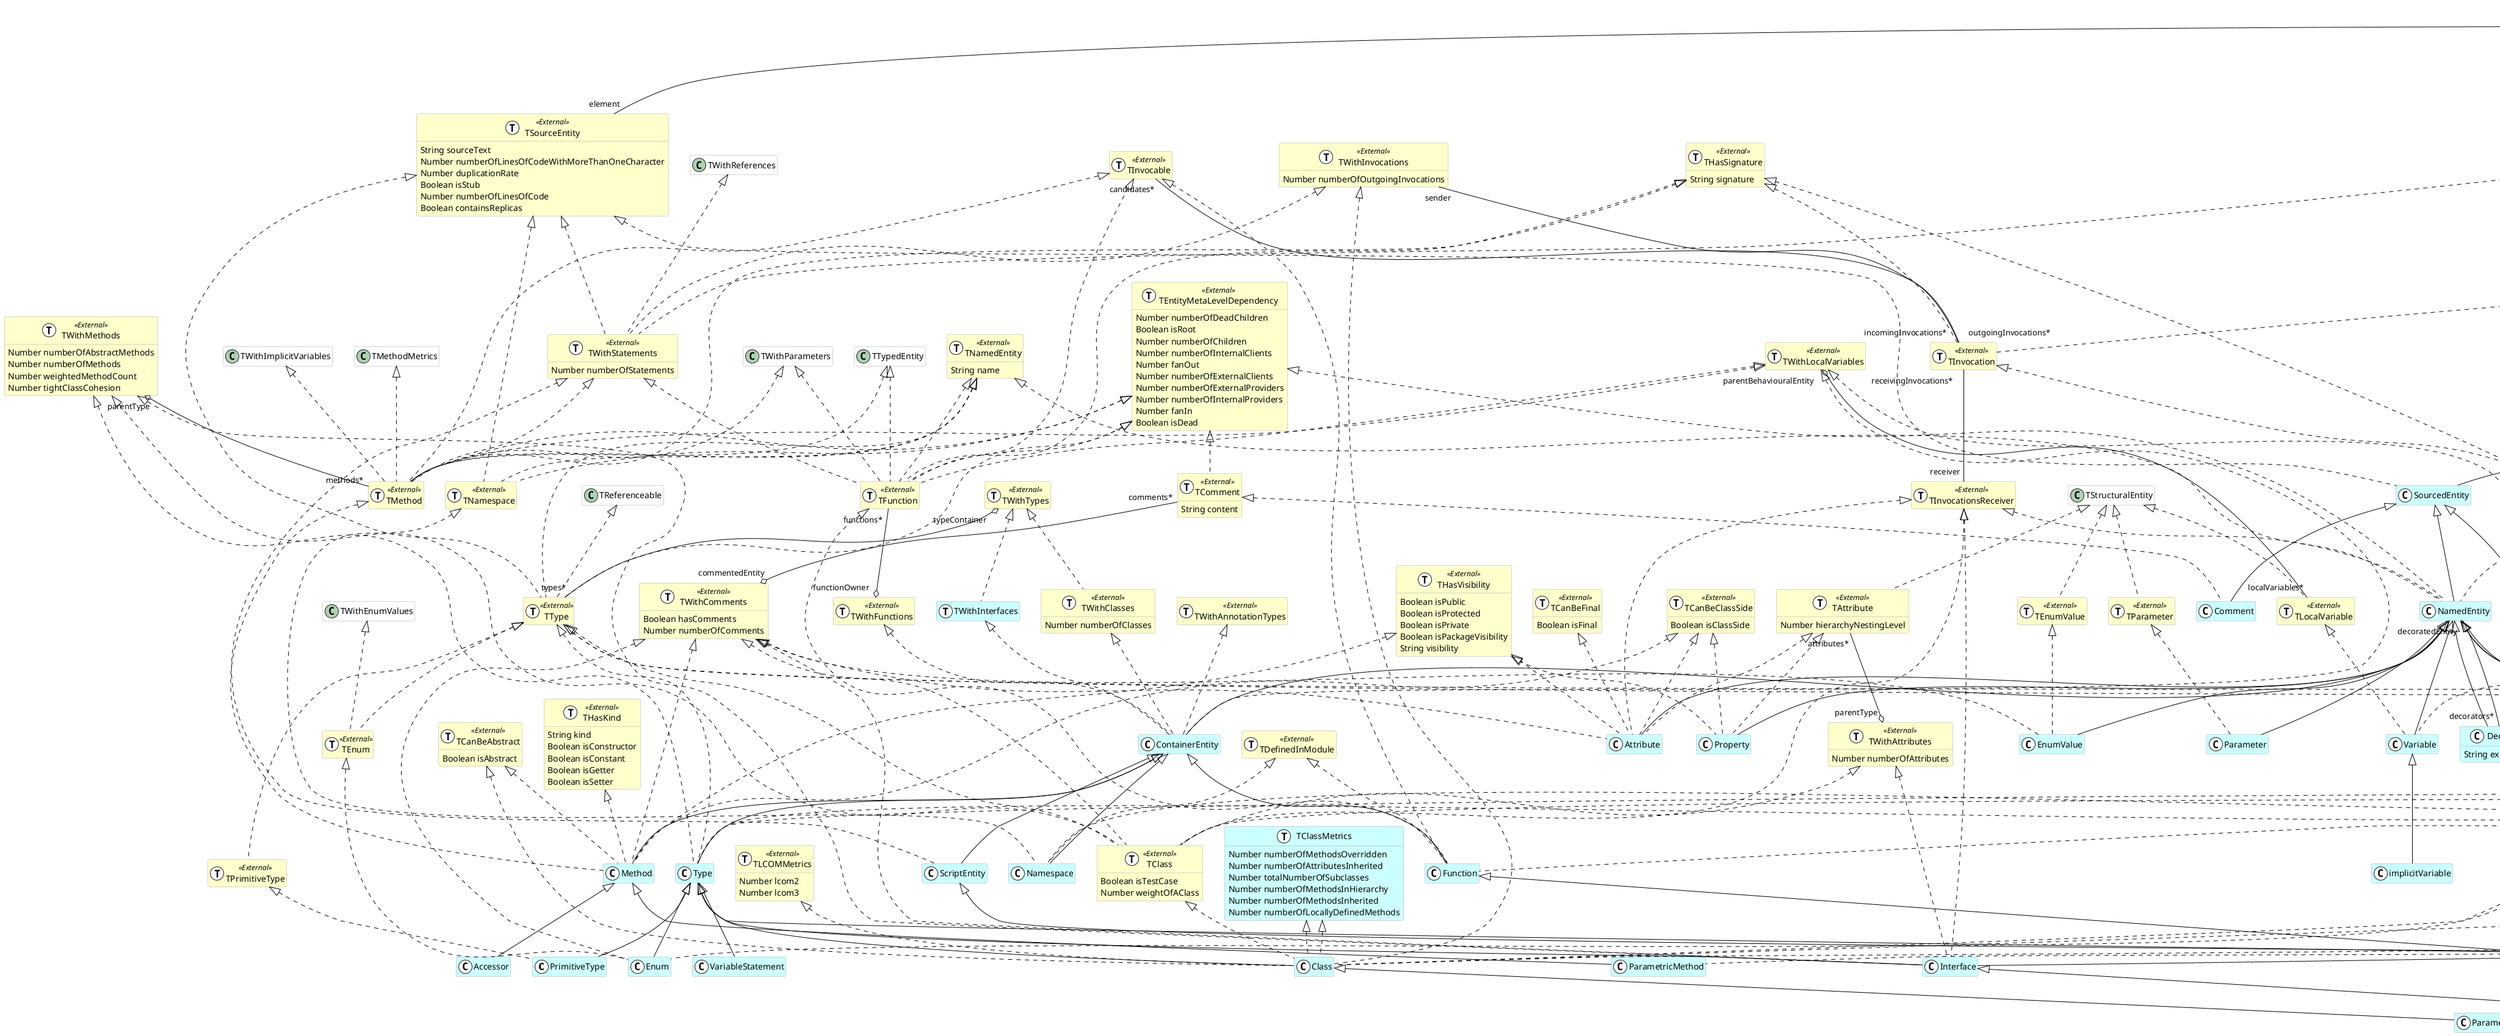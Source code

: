 @startumlhide empty membersskinparam class {  BackgroundColor white  ArrowColor black  BorderColor darkGray}class PrimitiveType <<(C,white)>> #CCFFFF {}class ParameterConcretization <<(C,white)>> #CCFFFF {}class TNamespace <<(T,white)External>> #FFFFCC {}class TAttribute <<(T,white)External>> #FFFFCC {  Number hierarchyNestingLevel}class Accessor <<(C,white)>> #CCFFFF {}class ParametricClass <<(C,white)>> #CCFFFF {}class TFunction <<(T,white)External>> #FFFFCC {}class TConcretization <<(T,white)External>> #FFFFCC {}class TSourceAnchor <<(T,white)External>> #FFFFCC {  Number lineCount}class SourcedEntity <<(C,white)>> #CCFFFF {}class Method <<(C,white)>> #CCFFFF {}class SourceAnchor <<(C,white)>> #CCFFFF {}class TWithTypes <<(T,white)External>> #FFFFCC {}class Concretization <<(C,white)>> #CCFFFF {}class ParameterType <<(C,white)>> #CCFFFF {}class Property <<(C,white)>> #CCFFFF {}class Function <<(C,white)>> #CCFFFF {}class TComment <<(T,white)External>> #FFFFCC {  String content}class TParameterConcretization <<(T,white)External>> #FFFFCC {}class TEnum <<(T,white)External>> #FFFFCC {}class Module <<(C,white)>> #CCFFFF {}class TWithComments <<(T,white)External>> #FFFFCC {  Boolean hasComments  Number numberOfComments}class VariableStatement <<(C,white)>> #CCFFFF {}class ContainerEntity <<(C,white)>> #CCFFFF {}class TType <<(T,white)External>> #FFFFCC {}class TImplementation <<(T,white)External>> #FFFFCC {}class Import <<(C,white)>> #CCFFFF {}class TFile <<(T,white)External>> #FFFFCC {  Number averageNumberOfCharactersPerLine  Number numberOfEmptyLinesOfText  Number totalNumberOfLinesOfText  Number numberOfCharacters  Number numberOfKiloBytes  Number numberOfBytes}class TInheritance <<(T,white)External>> #FFFFCC {}class TSourceEntity <<(T,white)External>> #FFFFCC {  String sourceText  Number numberOfLinesOfCodeWithMoreThanOneCharacter  Number duplicationRate  Boolean isStub  Number numberOfLinesOfCode  Boolean containsReplicas}class TWithLocalVariables <<(T,white)External>> #FFFFCC {}class TWithInheritances <<(T,white)External>> #FFFFCC {  Number numberOfDirectSubclasses  Number subclassHierarchyDepth  Number hierarchyNestingLevel  Number numberOfSubclasses}class Folder <<(C,white)>> #CCFFFF {}class THasVisibility <<(T,white)External>> #FFFFCC {  Boolean isPublic  Boolean isProtected  Boolean isPrivate  Boolean isPackageVisibility  String visibility}class TFolder <<(T,white)External>> #FFFFCC {  Number totalNumberOfLinesOfText  Number numberOfFiles  Number numberOfEmptyLinesOfText  Number numberOfFolders}class TInvocable <<(T,white)External>> #FFFFCC {}class TWithFunctions <<(T,white)External>> #FFFFCC {}class ParametricMethod <<(C,white)>> #CCFFFF {}class Invocation <<(C,white)>> #CCFFFF {}class Comment <<(C,white)>> #CCFFFF {}class Attribute <<(C,white)>> #CCFFFF {}class TGenericParameterType <<(T,white)External>> #FFFFCC {}class Model <<(C,white)External>> #FFFFCC {  Number numberOfLinesOfCodePerMethod  Number averageCyclomaticComplexity  Number numberOfModelClasses  Number numberOfLinesOfCodePerPackage  Number numberOfClassesPerPackage  Number numberOfClasses  Number numberOfMethods  Number numberOfClassesPerPackage  Number numberOfModelMethods  Number numberOfLinesOfCode  Number numberOfLinesOfCodePerClass}class Enum <<(C,white)>> #CCFFFF {}class TEntityMetaLevelDependency <<(T,white)External>> #FFFFCC {  Number numberOfDeadChildren  Boolean isRoot  Number numberOfChildren  Number numberOfInternalClients  Number fanOut  Number numberOfExternalClients  Number numberOfExternalProviders  Number numberOfInternalProviders  Number fanIn  Boolean isDead}class TWithInvocations <<(T,white)External>> #FFFFCC {  Number numberOfOutgoingInvocations}class TEnumValue <<(T,white)External>> #FFFFCC {}class ParametricInterface <<(C,white)>> #CCFFFF {}class Reference <<(C,white)>> #CCFFFF {}class Interface <<(C,white)>> #CCFFFF {}class TCanBeFinal <<(T,white)External>> #FFFFCC {  Boolean isFinal}class Implementation <<(C,white)>> #CCFFFF {}class Alias <<(C,white)>> #CCFFFF {}class TConcreteParameterType <<(T,white)External>> #FFFFCC {}class TWithMethods <<(T,white)External>> #FFFFCC {  Number numberOfAbstractMethods  Number numberOfMethods  Number weightedMethodCount  Number tightClassCohesion}class TClass <<(T,white)External>> #FFFFCC {  Boolean isTestCase  Number weightOfAClass}class Entity <<(C,white)External>> #FFFFCC {  Boolean isDead  Number numberOfTags  Boolean isTagged}class ParametricFunction <<(C,white)>> #CCFFFF {}class TPrimitiveType <<(T,white)External>> #FFFFCC {}class EnumValue <<(C,white)>> #CCFFFF {}class IndexedFileAnchor <<(C,white)>> #CCFFFF {}class Parameter <<(C,white)>> #CCFFFF {}class TWithAccesses <<(T,white)External>> #FFFFCC {}class FamixTypeScriptModel <<(C,white)>> #CCFFFF {}class Inheritance <<(C,white)>> #CCFFFF {}class TParameter <<(T,white)External>> #FFFFCC {}class TLocalVariable <<(T,white)External>> #FFFFCC {}class TWithStatements <<(T,white)External>> #FFFFCC {  Number numberOfStatements}class TInvocation <<(T,white)External>> #FFFFCC {}class SourceTextAnchor <<(C,white)>> #CCFFFF {}class THasSignature <<(T,white)External>> #FFFFCC {  String signature}class Variable <<(C,white)>> #CCFFFF {}class TInvocationsReceiver <<(T,white)External>> #FFFFCC {}class TWithAttributes <<(T,white)External>> #FFFFCC {  Number numberOfAttributes}class TClassMetrics <<(T,white)External>> #FFFFCC {  Number numberOfMethodsOverridden  Number numberOfAttributesInherited  Number totalNumberOfSubclasses  Number numberOfMethodsInHierarchy  Number numberOfMethodsInherited  Number numberOfLocallyDefinedMethods}class TDefinedInModule <<(T,white)External>> #FFFFCC {}class SourceLanguage <<(C,white)>> #CCFFFF {}class TWithImports <<(T,white)External>> #FFFFCC {}class THasKind <<(T,white)External>> #FFFFCC {  String kind  Boolean isConstructor  Boolean isConstant  Boolean isGetter  Boolean isSetter}class TClassMetrics <<(T,white)>> #CCFFFF {}class TMethod <<(T,white)External>> #FFFFCC {}class NamedEntity <<(C,white)>> #CCFFFF {}class TWithClasses <<(T,white)External>> #FFFFCC {  Number numberOfClasses}class TCanBeClassSide <<(T,white)External>> #FFFFCC {  Boolean isClassSide}class TWithAnnotationTypes <<(T,white)External>> #FFFFCC {}class TEntityCreator <<(T,white)>> #CCFFFF {}class Decorator <<(C,white)>> #CCFFFF {  String expression}class THasImmediateSource <<(T,white)External>> #FFFFCC {  String source}class TImport <<(T,white)External>> #FFFFCC {}class TAccess <<(T,white)External>> #FFFFCC {  Boolean isWrite  Boolean isReadWriteUnknown  Boolean isRead}class implicitVariable <<(C,white)>> #CCFFFF {}class Class <<(C,white)>> #CCFFFF {}class Access <<(C,white)>> #CCFFFF {}class ScriptEntity <<(C,white)>> #CCFFFF {}class TImplementable <<(T,white)External>> #FFFFCC {}class Type <<(C,white)>> #CCFFFF {}class TLCOMMetrics <<(T,white)External>> #FFFFCC {  Number lcom2  Number lcom3}class TCanImplement <<(T,white)External>> #FFFFCC {}class TWithInterfaces <<(T,white)>> #CCFFFF {}class TNamedEntity <<(T,white)External>> #FFFFCC {  String name}class JSDoc <<(C,white)>> #CCFFFF {}class TSourceLanguage <<(T,white)External>> #FFFFCC {}class TCanBeAbstract <<(T,white)External>> #FFFFCC {  Boolean isAbstract}class TImportable <<(T,white)External>> #FFFFCC {}class TParametricEntity <<(T,white)External>> #FFFFCC {}class File <<(C,white)>> #CCFFFF {}class Entity <<(C,white)>> #CCFFFF {}class Namespace <<(C,white)>> #CCFFFF {}class TIndexedFileNavigation <<(T,white)External>> #FFFFCC {  Number endPos  Number startPos}Type <|-- PrimitiveTypeEntity <|-- ParameterConcretizationMethod <|-- AccessorClass <|-- ParametricClassEntity <|-- SourcedEntityContainerEntity <|-- MethodEntity <|-- SourceAnchorType <|-- ParameterTypeNamedEntity <|-- PropertyEntity <|-- ConcretizationContainerEntity <|-- FunctionScriptEntity <|-- ModuleType <|-- VariableStatementNamedEntity <|-- ContainerEntityEntity <|-- ImportNamedEntity <|-- FolderMethod <|-- ParametricMethodSourcedEntity <|-- CommentAbstractGroup <|-- ModelType <|-- EnumEntity <|-- InvocationInterface <|-- ParametricInterfaceEntity <|-- ReferenceNamedEntity <|-- AttributeType <|-- InterfaceEntity <|-- ImplementationNamedEntity <|-- AliasObject <|-- EntityFunction <|-- ParametricFunctionNamedEntity <|-- EnumValueSourceAnchor <|-- IndexedFileAnchorNamedEntity <|-- ParameterModel <|-- FamixTypeScriptModelEntity <|-- InheritanceSourceAnchor <|-- SourceTextAnchorNamedEntity <|-- VariableEntity <|-- SourceLanguageSourcedEntity <|-- NamedEntityNamedEntity <|-- DecoratorVariable <|-- implicitVariableType <|-- ClassEntity <|-- AccessContainerEntity <|-- TypeSourcedEntity <|-- JSDocContainerEntity <|-- ScriptEntityNamedEntity <|-- FileEntity <|-- EntityContainerEntity <|-- NamespaceTNamespace <|.. NamespaceTFileAnchor <|.. TIndexedFileNavigationTParameterConcretization <|.. ParameterConcretizationTPrimitiveType <|.. PrimitiveTypeTStructuralEntity <|.. TAttributeTParametricEntity <|.. ParametricClassTNamedEntity <|.. TNamespaceTSourceEntity <|.. TNamespaceTEntityMetaLevelDependency <|.. TNamespaceTHasSignature <|.. TFunctionTInvocable <|.. TFunctionTNamedEntity <|.. TFunctionTTypedEntity <|.. TFunctionTWithLocalVariables <|.. TFunctionTWithParameters <|.. TFunctionTWithStatements <|.. TFunctionTEntityMetaLevelDependency <|.. TFunctionTSourceEntity <|.. SourcedEntityTAssociation <|.. TConcretizationTCanBeAbstract <|.. MethodTCanBeClassSide <|.. MethodTHasKind <|.. MethodTHasVisibility <|.. MethodTMethod <|.. MethodTWithComments <|.. MethodTSourceAnchor <|.. SourceAnchorTGenericParameterType <|.. ParameterTypeTWithInheritances <|.. ParameterTypeTAttribute <|.. PropertyTCanBeClassSide <|.. PropertyTHasVisibility <|.. PropertyTConcretization <|.. ConcretizationTDefinedInModule <|.. FunctionTFunction <|.. FunctionTImportable <|.. FunctionTInvocable <|.. FunctionTEntityMetaLevelDependency <|.. TCommentTAssociation <|.. TParameterConcretizationTType <|.. TEnumTWithEnumValues <|.. TEnumTImportable <|.. ModuleTWithImports <|.. ModuleTWithLocalVariables <|.. ModuleTNamedEntity <|.. TTypeTReferenceable <|.. TTypeTSourceEntity <|.. TTypeTEntityMetaLevelDependency <|.. TTypeTWithAnnotationTypes <|.. ContainerEntityTWithClasses <|.. ContainerEntityTWithFunctions <|.. ContainerEntityTWithLocalVariables <|.. ContainerEntityTImport <|.. ImportTWithInterfaces <|.. ContainerEntityTFileSystemEntity <|.. TFileTAssociation <|.. TImplementationTAssociation <|.. TInheritanceTFolder <|.. FolderTFileSystemEntity <|.. TFolderTParametricEntity <|.. ParametricMethodTComment <|.. CommentTType <|.. TGenericParameterTypeTStructuralEntity <|.. TEnumValueTEnum <|.. EnumTImportable <|.. EnumTWithComments <|.. EnumTParametricEntity <|.. ParametricInterfaceTHasSignature <|.. InvocationTInvocation <|.. InvocationTAttribute <|.. AttributeTCanBeClassSide <|.. AttributeTCanBeFinal <|.. AttributeTHasVisibility <|.. AttributeTImplementable <|.. InterfaceTInvocationsReceiver <|.. InterfaceTWithAttributes <|.. InterfaceTWithComments <|.. InterfaceTWithInheritances <|.. InterfaceTWithMethods <|.. InterfaceTInvocationsReceiver <|.. AttributeTImplementation <|.. ImplementationTWithComments <|.. AttributeTImportable <|.. AliasTType <|.. TConcreteParameterTypeTInvocationsReceiver <|.. TClassTType <|.. TClassTWithAttributes <|.. TClassTWithComments <|.. TClassTWithInheritances <|.. TClassTWithMethods <|.. TClassTParametricEntity <|.. ParametricFunctionTType <|.. TPrimitiveTypeTEnumValue <|.. EnumValueTWithComments <|.. EnumValueTIndexedFileNavigation <|.. IndexedFileAnchorTParameter <|.. ParameterTEntityCreator <|.. FamixTypeScriptModelTStructuralEntity <|.. TParameterTInheritance <|.. InheritanceTStructuralEntity <|.. TLocalVariableTSourceEntity <|.. TWithStatementsTWithAccesses <|.. TWithStatementsTWithInvocations <|.. TWithStatementsTWithReferences <|.. TWithStatementsTAssociation <|.. TInvocationTHasSignature <|.. TInvocationTHasImmediateSource <|.. SourceTextAnchorTImportable <|.. VariableTLocalVariable <|.. VariableTSourceLanguage <|.. SourceLanguageTHasSignature <|.. TMethodTInvocable <|.. TMethodTMethodMetrics <|.. TMethodTNamedEntity <|.. TMethodTTypedEntity <|.. TMethodTWithImplicitVariables <|.. TMethodTWithLocalVariables <|.. TMethodTWithParameters <|.. TMethodTImportable <|.. NamedEntityTInvocationsReceiver <|.. NamedEntityTNamedEntity <|.. NamedEntityTEntityMetaLevelDependency <|.. NamedEntityTWithStatements <|.. TMethodTEntityMetaLevelDependency <|.. TMethodTWithTypes <|.. TWithClassesTImportable <|.. DecoratorTSourceAnchor <|.. THasImmediateSourceTAssociation <|.. TImportTAssociation <|.. TAccessTCanBeAbstract <|.. ClassTCanImplement <|.. ClassTClass <|.. ClassTClassMetrics <|.. ClassTImportable <|.. ClassTLCOMMetrics <|.. ClassTWithAccesses <|.. ClassTWithInvocations <|.. ClassTClassMetrics <|.. ClassTConcreteParameterType <|.. TypeTImportable <|.. TypeTType <|.. TypeTWithMethods <|.. TypeTWithTypes <|.. TWithInterfacesTAccess <|.. AccessTWithStatements <|.. ScriptEntityTFile <|.. FileTDefinedInModule <|.. NamespaceTImportable <|.. NamespaceTAttribute "attributes*" --o "parentType" TWithAttributesTImplementation "implementations*" -- "interface" TImplementableTParameterConcretization "concretizations*" -- "genericParameter" TGenericParameterTypeTParameterConcretization "generics*" -- "concreteParameter" TConcreteParameterTypeTInvocable "candidates*" -- "incomingInvocations*" TInvocationTConcreteParameterType "concreteParameters*" -- "concreteEntities*" TParametricEntityNamedEntity "decoratedEntity" -- "decorators*" DecoratorTFunction "functions*" --o "functionOwner" TWithFunctionsTConcretization "genericization" -- "concreteEntity" TParametricEntityTWithLocalVariables "parentBehaviouralEntity" o-- "localVariables*" TLocalVariableTGenericParameterType "genericParameters*" -- "genericEntities*" TParametricEntityTConcretization "concretizations*" -- "parameterConcretizations*" TParameterConcretizationTInheritance "subInheritances*" -- "superclass" TWithInheritancesTConcretization "concretizations*" -- "genericEntity" TParametricEntityTInheritance "superInheritances*" -- "subclass" TWithInheritancesTImport "incomingImports*" -- "importedEntity" TImportableTWithAccesses "accessor" -- "accesses*" TAccessModel -- "sourceLanguage" TSourceLanguageTWithInvocations "sender" -- "outgoingInvocations*" TInvocationTImplementation "interfaceImplementations*" -- "implementingClass" TCanImplementTInvocation "receivingInvocations*" -- "receiver" TInvocationsReceiverTWithTypes "typeContainer" o-- "types*" TTypeTComment "comments*" --o "commentedEntity" TWithCommentsTSourceAnchor "sourceAnchor" -- "element" TSourceEntityTWithMethods "parentType" o-- "methods*" TMethodTWithImports "importingEntity" -- "outgoingImports*" TImport@enduml